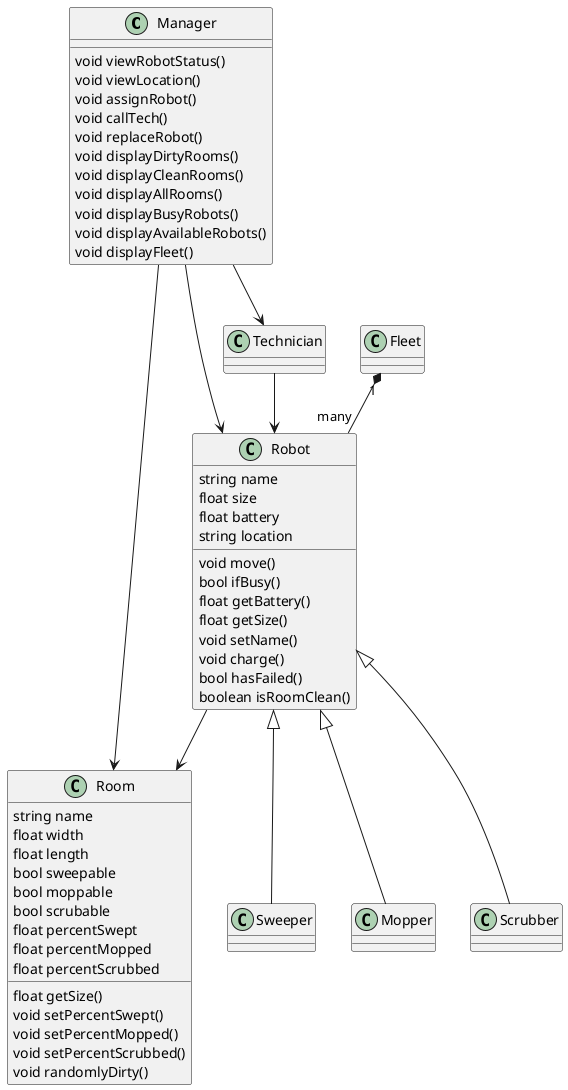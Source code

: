 @startuml Class Diagram

'Manager uses Room
Manager --> Room
'Manager uses Robot
Manager --> Robot
'Manager uses Technician
Manager --> Technician

'Sweeper is a Robot
Robot <|-- Sweeper
'Mopper is a Robot
Robot <|-- Mopper
'Scrubber is a Robot
Robot <|-- Scrubber
'Technician uses Robot
Technician --> Robot
'Robot uses Room
Robot --> Room
'One Fleet contains many robots
Fleet "1" *-- "many" Robot


class Manager
Manager : void viewRobotStatus()
Manager : void viewLocation()
Manager : void assignRobot()
Manager : void callTech()
Manager : void replaceRobot()
Manager : void displayDirtyRooms()
Manager : void displayCleanRooms()
Manager : void displayAllRooms()
Manager : void displayBusyRobots()
Manager : void displayAvailableRobots()
Manager : void displayFleet()

class Room{
string name
float width
float length
bool sweepable
bool moppable
bool scrubable
float percentSwept
float percentMopped
float percentScrubbed

float getSize()
void setPercentSwept()
void setPercentMopped()
void setPercentScrubbed()
void randomlyDirty()
}

class Robot{
string name
float size
float battery 
string location

void move()
bool ifBusy()
float getBattery()
float getSize()
void setName()
void charge()
bool hasFailed()
boolean isRoomClean()
}

class Fleet

class Technician

class Sweeper

class Scrubber

class Mopper

@enduml